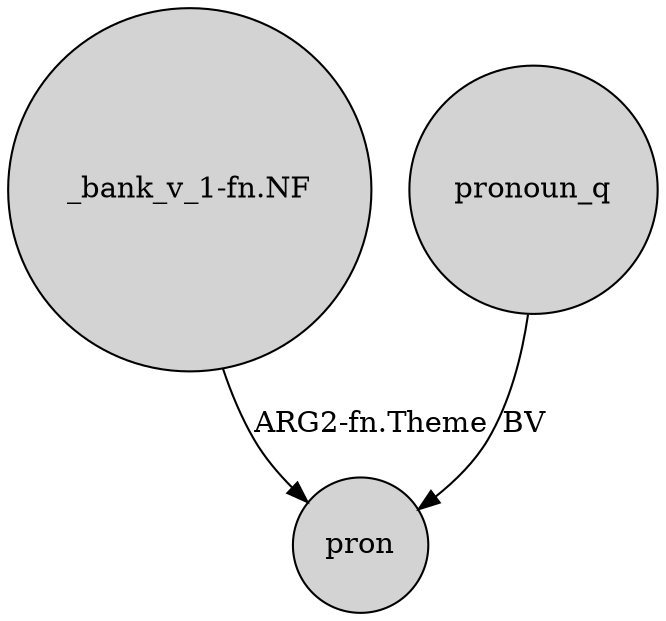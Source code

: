 digraph {
	node [shape=circle style=filled]
	"_bank_v_1-fn.NF" -> pron [label="ARG2-fn.Theme"]
	pronoun_q -> pron [label=BV]
}
